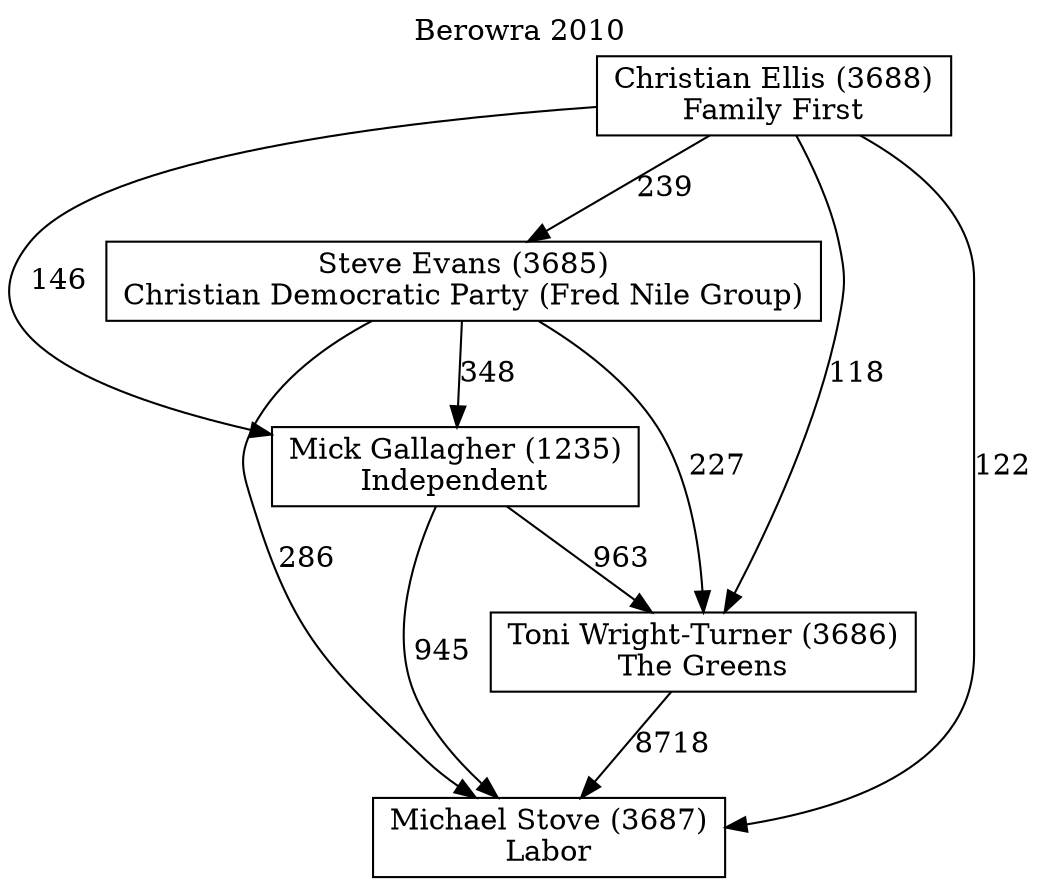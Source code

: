 // House preference flow
digraph "Michael Stove (3687)_Berowra_2010" {
	graph [label="Berowra 2010" labelloc=t mclimit=10]
	node [shape=box]
	"Michael Stove (3687)" [label="Michael Stove (3687)
Labor"]
	"Toni Wright-Turner (3686)" [label="Toni Wright-Turner (3686)
The Greens"]
	"Mick Gallagher (1235)" [label="Mick Gallagher (1235)
Independent"]
	"Steve Evans (3685)" [label="Steve Evans (3685)
Christian Democratic Party (Fred Nile Group)"]
	"Christian Ellis (3688)" [label="Christian Ellis (3688)
Family First"]
	"Toni Wright-Turner (3686)" -> "Michael Stove (3687)" [label=8718]
	"Mick Gallagher (1235)" -> "Toni Wright-Turner (3686)" [label=963]
	"Steve Evans (3685)" -> "Mick Gallagher (1235)" [label=348]
	"Christian Ellis (3688)" -> "Steve Evans (3685)" [label=239]
	"Mick Gallagher (1235)" -> "Michael Stove (3687)" [label=945]
	"Steve Evans (3685)" -> "Michael Stove (3687)" [label=286]
	"Christian Ellis (3688)" -> "Michael Stove (3687)" [label=122]
	"Christian Ellis (3688)" -> "Mick Gallagher (1235)" [label=146]
	"Steve Evans (3685)" -> "Toni Wright-Turner (3686)" [label=227]
	"Christian Ellis (3688)" -> "Toni Wright-Turner (3686)" [label=118]
}
